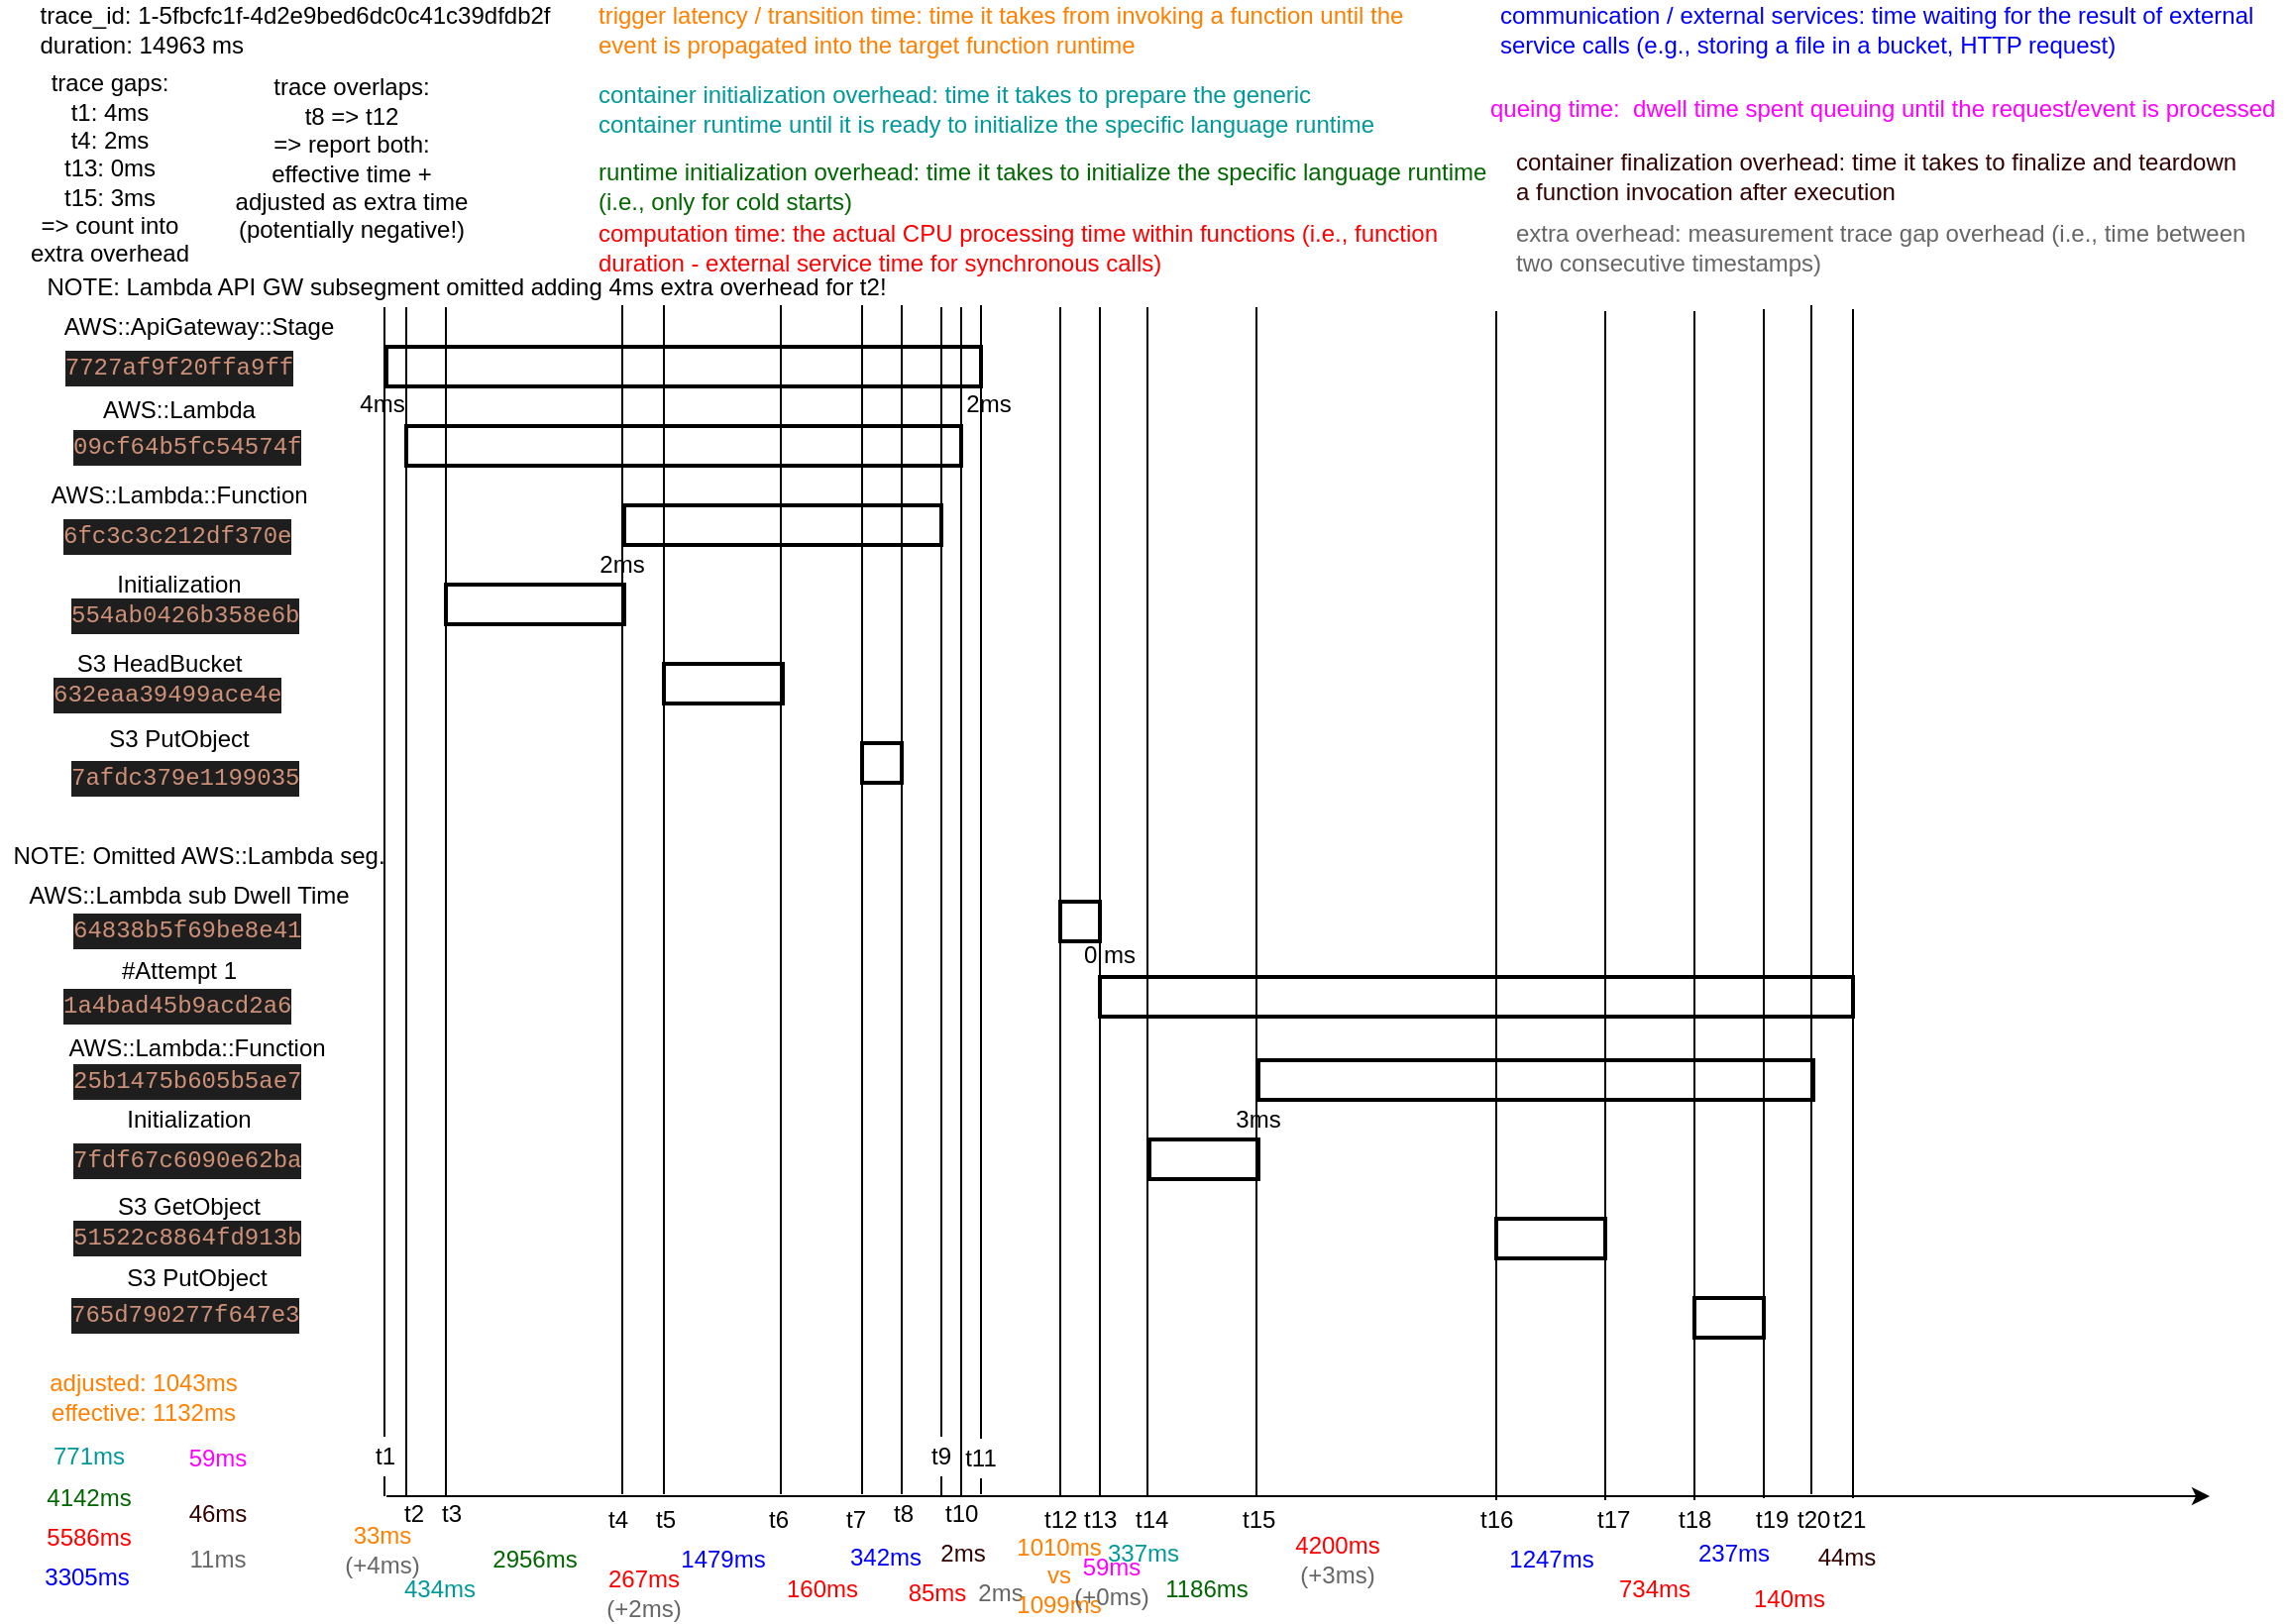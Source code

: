 <mxfile version="13.9.9" type="device"><diagram id="NOKfNVPZADfIZ4LUxPQF" name="Page-1"><mxGraphModel dx="1722" dy="983" grid="1" gridSize="10" guides="1" tooltips="1" connect="1" arrows="1" fold="1" page="1" pageScale="1" pageWidth="1169" pageHeight="827" math="0" shadow="0"><root><mxCell id="0"/><mxCell id="1" parent="0"/><mxCell id="wS4lW1X0qoA21IqHVKgi-1" value="trace_id:&amp;nbsp;1-5fbcfc1f-4d2e9bed6dc0c41c39dfdb2f&lt;br&gt;&lt;div style=&quot;text-align: left&quot;&gt;&lt;span&gt;duration: 14963 ms&lt;/span&gt;&lt;/div&gt;" style="text;html=1;strokeColor=none;fillColor=none;align=center;verticalAlign=middle;whiteSpace=wrap;rounded=0;" parent="1" vertex="1"><mxGeometry x="9" y="10" width="290" height="20" as="geometry"/></mxCell><mxCell id="wS4lW1X0qoA21IqHVKgi-2" value="" style="rounded=0;whiteSpace=wrap;html=1;strokeWidth=2;" parent="1" vertex="1"><mxGeometry x="200" y="180" width="300" height="20" as="geometry"/></mxCell><mxCell id="wS4lW1X0qoA21IqHVKgi-6" value="&lt;div style=&quot;color: rgb(212 , 212 , 212) ; background-color: rgb(30 , 30 , 30) ; font-family: &amp;#34;menlo&amp;#34; , &amp;#34;monaco&amp;#34; , &amp;#34;courier new&amp;#34; , monospace ; line-height: 18px&quot;&gt;&lt;span style=&quot;color: #ce9178&quot;&gt;7727af9f20ffa9ff&lt;/span&gt;&lt;/div&gt;" style="text;html=1;align=center;verticalAlign=middle;resizable=0;points=[];autosize=1;rounded=0;" parent="1" vertex="1"><mxGeometry x="30" y="180" width="130" height="20" as="geometry"/></mxCell><mxCell id="wS4lW1X0qoA21IqHVKgi-8" value="" style="rounded=0;whiteSpace=wrap;html=1;strokeWidth=2;" parent="1" vertex="1"><mxGeometry x="210" y="220" width="280" height="20" as="geometry"/></mxCell><mxCell id="wS4lW1X0qoA21IqHVKgi-9" value="&lt;meta charset=&quot;utf-8&quot;&gt;&lt;div style=&quot;color: rgb(212, 212, 212); background-color: rgb(30, 30, 30); font-family: menlo, monaco, &amp;quot;courier new&amp;quot;, monospace; font-weight: normal; font-size: 12px; line-height: 18px;&quot;&gt;&lt;div&gt;&lt;span style=&quot;color: #ce9178&quot;&gt;09cf64b5fc54574f&lt;/span&gt;&lt;/div&gt;&lt;/div&gt;" style="text;whiteSpace=wrap;html=1;" parent="1" vertex="1"><mxGeometry x="40" y="215" width="140" height="30" as="geometry"/></mxCell><mxCell id="wS4lW1X0qoA21IqHVKgi-10" value="t2" style="text;html=1;strokeColor=none;fillColor=none;align=center;verticalAlign=middle;whiteSpace=wrap;rounded=0;" parent="1" vertex="1"><mxGeometry x="200" y="759" width="28" height="20" as="geometry"/></mxCell><mxCell id="wS4lW1X0qoA21IqHVKgi-11" value="" style="endArrow=classic;html=1;" parent="1" edge="1"><mxGeometry width="50" height="50" relative="1" as="geometry"><mxPoint x="200" y="760" as="sourcePoint"/><mxPoint x="1120" y="760" as="targetPoint"/></mxGeometry></mxCell><mxCell id="wS4lW1X0qoA21IqHVKgi-12" value="&lt;font color=&quot;#ff8000&quot;&gt;33ms&lt;/font&gt;&lt;br&gt;&lt;font color=&quot;#666666&quot;&gt;(+4ms)&lt;/font&gt;" style="text;html=1;strokeColor=none;fillColor=none;align=center;verticalAlign=middle;whiteSpace=wrap;rounded=0;" parent="1" vertex="1"><mxGeometry x="178" y="777" width="40" height="20" as="geometry"/></mxCell><mxCell id="wS4lW1X0qoA21IqHVKgi-13" value="AWS::ApiGateway::Stage" style="text;html=1;align=center;verticalAlign=middle;resizable=0;points=[];autosize=1;" parent="1" vertex="1"><mxGeometry x="30" y="160" width="150" height="20" as="geometry"/></mxCell><mxCell id="wS4lW1X0qoA21IqHVKgi-14" value="AWS::Lambda" style="text;html=1;align=center;verticalAlign=middle;resizable=0;points=[];autosize=1;" parent="1" vertex="1"><mxGeometry x="50" y="202" width="90" height="20" as="geometry"/></mxCell><mxCell id="wS4lW1X0qoA21IqHVKgi-15" value="" style="rounded=0;whiteSpace=wrap;html=1;strokeWidth=2;" parent="1" vertex="1"><mxGeometry x="320" y="260" width="160" height="20" as="geometry"/></mxCell><mxCell id="wS4lW1X0qoA21IqHVKgi-16" value="" style="rounded=0;whiteSpace=wrap;html=1;strokeWidth=2;" parent="1" vertex="1"><mxGeometry x="230" y="300" width="90" height="20" as="geometry"/></mxCell><mxCell id="wS4lW1X0qoA21IqHVKgi-17" value="AWS::Lambda::Function" style="text;html=1;align=center;verticalAlign=middle;resizable=0;points=[];autosize=1;" parent="1" vertex="1"><mxGeometry x="20" y="245" width="150" height="20" as="geometry"/></mxCell><mxCell id="wS4lW1X0qoA21IqHVKgi-18" value="&lt;meta charset=&quot;utf-8&quot;&gt;&lt;div style=&quot;color: rgb(212, 212, 212); background-color: rgb(30, 30, 30); font-family: menlo, monaco, &amp;quot;courier new&amp;quot;, monospace; font-weight: normal; font-size: 12px; line-height: 18px;&quot;&gt;&lt;div&gt;&lt;span style=&quot;color: #ce9178&quot;&gt;6fc3c3c212df370e&lt;/span&gt;&lt;/div&gt;&lt;/div&gt;" style="text;whiteSpace=wrap;html=1;" parent="1" vertex="1"><mxGeometry x="35" y="260" width="140" height="30" as="geometry"/></mxCell><mxCell id="wS4lW1X0qoA21IqHVKgi-19" value="" style="endArrow=none;html=1;" parent="1" source="wS4lW1X0qoA21IqHVKgi-3" edge="1"><mxGeometry width="50" height="50" relative="1" as="geometry"><mxPoint x="199" y="760" as="sourcePoint"/><mxPoint x="199" y="160" as="targetPoint"/></mxGeometry></mxCell><mxCell id="wS4lW1X0qoA21IqHVKgi-20" value="" style="endArrow=none;html=1;" parent="1" edge="1"><mxGeometry width="50" height="50" relative="1" as="geometry"><mxPoint x="210" y="760" as="sourcePoint"/><mxPoint x="210" y="160" as="targetPoint"/></mxGeometry></mxCell><mxCell id="wS4lW1X0qoA21IqHVKgi-21" value="" style="endArrow=none;html=1;" parent="1" edge="1"><mxGeometry width="50" height="50" relative="1" as="geometry"><mxPoint x="230" y="760" as="sourcePoint"/><mxPoint x="230" y="160" as="targetPoint"/></mxGeometry></mxCell><mxCell id="wS4lW1X0qoA21IqHVKgi-22" value="t3" style="text;html=1;strokeColor=none;fillColor=none;align=center;verticalAlign=middle;whiteSpace=wrap;rounded=0;" parent="1" vertex="1"><mxGeometry x="219" y="759" width="28" height="20" as="geometry"/></mxCell><mxCell id="wS4lW1X0qoA21IqHVKgi-23" value="Initialization" style="text;html=1;align=center;verticalAlign=middle;resizable=0;points=[];autosize=1;" parent="1" vertex="1"><mxGeometry x="55" y="290" width="80" height="20" as="geometry"/></mxCell><mxCell id="wS4lW1X0qoA21IqHVKgi-24" value="&lt;font color=&quot;#009999&quot;&gt;434ms&lt;/font&gt;" style="text;html=1;strokeColor=none;fillColor=none;align=center;verticalAlign=middle;whiteSpace=wrap;rounded=0;" parent="1" vertex="1"><mxGeometry x="207" y="797" width="40" height="20" as="geometry"/></mxCell><mxCell id="wS4lW1X0qoA21IqHVKgi-25" value="t4" style="text;html=1;strokeColor=none;fillColor=none;align=left;verticalAlign=middle;whiteSpace=wrap;rounded=0;" parent="1" vertex="1"><mxGeometry x="310" y="762" width="18" height="20" as="geometry"/></mxCell><mxCell id="wS4lW1X0qoA21IqHVKgi-26" value="" style="endArrow=none;html=1;" parent="1" edge="1"><mxGeometry width="50" height="50" relative="1" as="geometry"><mxPoint x="319" y="759" as="sourcePoint"/><mxPoint x="319" y="159" as="targetPoint"/></mxGeometry></mxCell><mxCell id="wS4lW1X0qoA21IqHVKgi-27" value="&lt;font&gt;2956ms&lt;/font&gt;" style="text;html=1;strokeColor=none;fillColor=none;align=center;verticalAlign=middle;whiteSpace=wrap;rounded=0;fontColor=#006600;" parent="1" vertex="1"><mxGeometry x="255" y="782" width="40" height="20" as="geometry"/></mxCell><mxCell id="wS4lW1X0qoA21IqHVKgi-28" value="&lt;meta charset=&quot;utf-8&quot;&gt;&lt;div style=&quot;color: rgb(212, 212, 212); background-color: rgb(30, 30, 30); font-family: menlo, monaco, &amp;quot;courier new&amp;quot;, monospace; font-weight: normal; font-size: 12px; line-height: 18px;&quot;&gt;&lt;div&gt;&lt;span style=&quot;color: #ce9178&quot;&gt;554ab0426b358e6b&lt;/span&gt;&lt;/div&gt;&lt;/div&gt;" style="text;whiteSpace=wrap;html=1;fontColor=#006600;" parent="1" vertex="1"><mxGeometry x="39" y="300" width="140" height="30" as="geometry"/></mxCell><mxCell id="wS4lW1X0qoA21IqHVKgi-29" value="" style="rounded=0;whiteSpace=wrap;html=1;strokeWidth=2;" parent="1" vertex="1"><mxGeometry x="340" y="340" width="60" height="20" as="geometry"/></mxCell><mxCell id="wS4lW1X0qoA21IqHVKgi-30" value="" style="endArrow=none;html=1;" parent="1" edge="1"><mxGeometry width="50" height="50" relative="1" as="geometry"><mxPoint x="340" y="759" as="sourcePoint"/><mxPoint x="340" y="159" as="targetPoint"/></mxGeometry></mxCell><mxCell id="wS4lW1X0qoA21IqHVKgi-31" value="t5" style="text;html=1;strokeColor=none;fillColor=none;align=left;verticalAlign=middle;whiteSpace=wrap;rounded=0;" parent="1" vertex="1"><mxGeometry x="334" y="762" width="18" height="20" as="geometry"/></mxCell><mxCell id="wS4lW1X0qoA21IqHVKgi-32" value="&lt;font color=&quot;#000000&quot;&gt;S3 HeadBucket&lt;/font&gt;" style="text;html=1;align=center;verticalAlign=middle;resizable=0;points=[];autosize=1;fontColor=#006600;" parent="1" vertex="1"><mxGeometry x="35" y="330" width="100" height="20" as="geometry"/></mxCell><mxCell id="wS4lW1X0qoA21IqHVKgi-33" value="&lt;meta charset=&quot;utf-8&quot;&gt;&lt;div style=&quot;color: rgb(212, 212, 212); background-color: rgb(30, 30, 30); font-family: menlo, monaco, &amp;quot;courier new&amp;quot;, monospace; font-weight: normal; font-size: 12px; line-height: 18px;&quot;&gt;&lt;div&gt;&lt;span style=&quot;color: #ce9178&quot;&gt;632eaa39499ace4e&lt;/span&gt;&lt;/div&gt;&lt;/div&gt;" style="text;whiteSpace=wrap;html=1;fontColor=#006600;" parent="1" vertex="1"><mxGeometry x="30" y="340" width="140" height="30" as="geometry"/></mxCell><mxCell id="wS4lW1X0qoA21IqHVKgi-34" value="&lt;font color=&quot;#ff0000&quot;&gt;267ms&lt;/font&gt;&lt;br&gt;&lt;font color=&quot;#666666&quot;&gt;(+2ms)&lt;/font&gt;" style="text;html=1;strokeColor=none;fillColor=none;align=center;verticalAlign=middle;whiteSpace=wrap;rounded=0;fontColor=#006600;" parent="1" vertex="1"><mxGeometry x="310" y="799" width="40" height="20" as="geometry"/></mxCell><mxCell id="wS4lW1X0qoA21IqHVKgi-36" value="" style="rounded=0;whiteSpace=wrap;html=1;strokeWidth=2;" parent="1" vertex="1"><mxGeometry x="440" y="380" width="20" height="20" as="geometry"/></mxCell><mxCell id="wS4lW1X0qoA21IqHVKgi-37" value="" style="endArrow=none;html=1;" parent="1" edge="1"><mxGeometry width="50" height="50" relative="1" as="geometry"><mxPoint x="399" y="759" as="sourcePoint"/><mxPoint x="399" y="159" as="targetPoint"/></mxGeometry></mxCell><mxCell id="wS4lW1X0qoA21IqHVKgi-38" value="t6" style="text;html=1;strokeColor=none;fillColor=none;align=left;verticalAlign=middle;whiteSpace=wrap;rounded=0;" parent="1" vertex="1"><mxGeometry x="391" y="762" width="18" height="20" as="geometry"/></mxCell><mxCell id="wS4lW1X0qoA21IqHVKgi-39" value="&lt;font color=&quot;#0000ff&quot;&gt;1479ms&lt;/font&gt;" style="text;html=1;strokeColor=none;fillColor=none;align=center;verticalAlign=middle;whiteSpace=wrap;rounded=0;fontColor=#006600;" parent="1" vertex="1"><mxGeometry x="350" y="782" width="40" height="20" as="geometry"/></mxCell><mxCell id="wS4lW1X0qoA21IqHVKgi-40" value="" style="endArrow=none;html=1;" parent="1" edge="1"><mxGeometry width="50" height="50" relative="1" as="geometry"><mxPoint x="440" y="759" as="sourcePoint"/><mxPoint x="440" y="159" as="targetPoint"/></mxGeometry></mxCell><mxCell id="wS4lW1X0qoA21IqHVKgi-41" value="t7" style="text;html=1;strokeColor=none;fillColor=none;align=left;verticalAlign=middle;whiteSpace=wrap;rounded=0;" parent="1" vertex="1"><mxGeometry x="430" y="762" width="18" height="20" as="geometry"/></mxCell><mxCell id="wS4lW1X0qoA21IqHVKgi-42" value="&lt;font color=&quot;#ff0000&quot;&gt;160ms&lt;/font&gt;" style="text;html=1;strokeColor=none;fillColor=none;align=center;verticalAlign=middle;whiteSpace=wrap;rounded=0;fontColor=#006600;" parent="1" vertex="1"><mxGeometry x="400" y="797" width="40" height="20" as="geometry"/></mxCell><mxCell id="wS4lW1X0qoA21IqHVKgi-43" value="&lt;font color=&quot;#000000&quot;&gt;S3 PutObject&lt;/font&gt;" style="text;html=1;align=center;verticalAlign=middle;resizable=0;points=[];autosize=1;fontColor=#006600;" parent="1" vertex="1"><mxGeometry x="50" y="368" width="90" height="20" as="geometry"/></mxCell><mxCell id="wS4lW1X0qoA21IqHVKgi-44" value="&lt;meta charset=&quot;utf-8&quot;&gt;&lt;div style=&quot;color: rgb(212, 212, 212); background-color: rgb(30, 30, 30); font-family: menlo, monaco, &amp;quot;courier new&amp;quot;, monospace; font-weight: normal; font-size: 12px; line-height: 18px;&quot;&gt;&lt;div&gt;&lt;span style=&quot;color: #ce9178&quot;&gt;7afdc379e1199035&lt;/span&gt;&lt;/div&gt;&lt;/div&gt;" style="text;whiteSpace=wrap;html=1;fontColor=#006600;" parent="1" vertex="1"><mxGeometry x="39" y="382" width="140" height="30" as="geometry"/></mxCell><mxCell id="wS4lW1X0qoA21IqHVKgi-45" value="" style="endArrow=none;html=1;" parent="1" edge="1"><mxGeometry width="50" height="50" relative="1" as="geometry"><mxPoint x="460" y="759" as="sourcePoint"/><mxPoint x="460" y="159" as="targetPoint"/></mxGeometry></mxCell><mxCell id="wS4lW1X0qoA21IqHVKgi-46" value="t8" style="text;html=1;strokeColor=none;fillColor=none;align=left;verticalAlign=middle;whiteSpace=wrap;rounded=0;" parent="1" vertex="1"><mxGeometry x="454" y="759" width="18" height="20" as="geometry"/></mxCell><mxCell id="wS4lW1X0qoA21IqHVKgi-47" value="&lt;font color=&quot;#0000ff&quot;&gt;342ms&lt;/font&gt;" style="text;html=1;strokeColor=none;fillColor=none;align=center;verticalAlign=middle;whiteSpace=wrap;rounded=0;fontColor=#006600;" parent="1" vertex="1"><mxGeometry x="432" y="781" width="40" height="20" as="geometry"/></mxCell><mxCell id="wS4lW1X0qoA21IqHVKgi-49" value="" style="endArrow=none;html=1;" parent="1" source="wS4lW1X0qoA21IqHVKgi-50" edge="1"><mxGeometry width="50" height="50" relative="1" as="geometry"><mxPoint x="480" y="760" as="sourcePoint"/><mxPoint x="480" y="160" as="targetPoint"/></mxGeometry></mxCell><mxCell id="wS4lW1X0qoA21IqHVKgi-51" value="&lt;font color=&quot;#ff0000&quot;&gt;85ms&lt;/font&gt;" style="text;html=1;strokeColor=none;fillColor=none;align=center;verticalAlign=middle;whiteSpace=wrap;rounded=0;fontColor=#006600;" parent="1" vertex="1"><mxGeometry x="458" y="799" width="40" height="20" as="geometry"/></mxCell><mxCell id="wS4lW1X0qoA21IqHVKgi-52" value="" style="endArrow=none;html=1;" parent="1" edge="1"><mxGeometry width="50" height="50" relative="1" as="geometry"><mxPoint x="490" y="760" as="sourcePoint"/><mxPoint x="490" y="160" as="targetPoint"/></mxGeometry></mxCell><mxCell id="wS4lW1X0qoA21IqHVKgi-53" value="t10" style="text;html=1;strokeColor=none;fillColor=none;align=left;verticalAlign=middle;whiteSpace=wrap;rounded=0;" parent="1" vertex="1"><mxGeometry x="480" y="759" width="18" height="20" as="geometry"/></mxCell><mxCell id="wS4lW1X0qoA21IqHVKgi-54" value="&lt;font color=&quot;#330000&quot;&gt;2ms&lt;/font&gt;" style="text;html=1;strokeColor=none;fillColor=none;align=center;verticalAlign=middle;whiteSpace=wrap;rounded=0;" parent="1" vertex="1"><mxGeometry x="471" y="779" width="40" height="20" as="geometry"/></mxCell><mxCell id="wS4lW1X0qoA21IqHVKgi-55" value="" style="endArrow=none;html=1;" parent="1" source="wS4lW1X0qoA21IqHVKgi-57" edge="1"><mxGeometry width="50" height="50" relative="1" as="geometry"><mxPoint x="500" y="759" as="sourcePoint"/><mxPoint x="500" y="159" as="targetPoint"/></mxGeometry></mxCell><mxCell id="wS4lW1X0qoA21IqHVKgi-56" value="&lt;font color=&quot;#666666&quot;&gt;2ms&lt;/font&gt;" style="text;html=1;strokeColor=none;fillColor=none;align=center;verticalAlign=middle;whiteSpace=wrap;rounded=0;" parent="1" vertex="1"><mxGeometry x="490" y="799" width="40" height="20" as="geometry"/></mxCell><mxCell id="wS4lW1X0qoA21IqHVKgi-57" value="t11" style="text;html=1;strokeColor=none;fillColor=none;align=center;verticalAlign=middle;whiteSpace=wrap;rounded=0;" parent="1" vertex="1"><mxGeometry x="491" y="731" width="18" height="20" as="geometry"/></mxCell><mxCell id="wS4lW1X0qoA21IqHVKgi-58" value="" style="endArrow=none;html=1;" parent="1" target="wS4lW1X0qoA21IqHVKgi-57" edge="1"><mxGeometry width="50" height="50" relative="1" as="geometry"><mxPoint x="500" y="759" as="sourcePoint"/><mxPoint x="500" y="159" as="targetPoint"/></mxGeometry></mxCell><mxCell id="wS4lW1X0qoA21IqHVKgi-3" value="t1" style="text;html=1;strokeColor=none;fillColor=none;align=center;verticalAlign=middle;whiteSpace=wrap;rounded=0;" parent="1" vertex="1"><mxGeometry x="187.5" y="730" width="23" height="20" as="geometry"/></mxCell><mxCell id="wS4lW1X0qoA21IqHVKgi-59" value="" style="endArrow=none;html=1;" parent="1" target="wS4lW1X0qoA21IqHVKgi-3" edge="1"><mxGeometry width="50" height="50" relative="1" as="geometry"><mxPoint x="199" y="760" as="sourcePoint"/><mxPoint x="199" y="160" as="targetPoint"/></mxGeometry></mxCell><mxCell id="wS4lW1X0qoA21IqHVKgi-50" value="t9" style="text;html=1;strokeColor=none;fillColor=none;align=center;verticalAlign=middle;whiteSpace=wrap;rounded=0;" parent="1" vertex="1"><mxGeometry x="471" y="730" width="18" height="20" as="geometry"/></mxCell><mxCell id="wS4lW1X0qoA21IqHVKgi-66" value="" style="endArrow=none;html=1;" parent="1" target="wS4lW1X0qoA21IqHVKgi-50" edge="1"><mxGeometry width="50" height="50" relative="1" as="geometry"><mxPoint x="480" y="760" as="sourcePoint"/><mxPoint x="480" y="160" as="targetPoint"/></mxGeometry></mxCell><mxCell id="wS4lW1X0qoA21IqHVKgi-68" value="NOTE: Lambda API GW subsegment omitted adding 4ms extra overhead for t2!" style="text;html=1;align=center;verticalAlign=middle;resizable=0;points=[];autosize=1;" parent="1" vertex="1"><mxGeometry x="20" y="140" width="440" height="20" as="geometry"/></mxCell><mxCell id="wS4lW1X0qoA21IqHVKgi-69" value="&lt;font color=&quot;#000000&quot;&gt;AWS::Lambda sub Dwell Time&lt;/font&gt;" style="text;html=1;align=center;verticalAlign=middle;resizable=0;points=[];autosize=1;fontColor=#006600;" parent="1" vertex="1"><mxGeometry x="10" y="447" width="180" height="20" as="geometry"/></mxCell><mxCell id="wS4lW1X0qoA21IqHVKgi-70" value="&lt;div style=&quot;color: rgb(212 , 212 , 212) ; background-color: rgb(30 , 30 , 30) ; font-family: &amp;#34;menlo&amp;#34; , &amp;#34;monaco&amp;#34; , &amp;#34;courier new&amp;#34; , monospace ; font-weight: normal ; font-size: 12px ; line-height: 18px&quot;&gt;&lt;div style=&quot;font-family: &amp;#34;menlo&amp;#34; , &amp;#34;monaco&amp;#34; , &amp;#34;courier new&amp;#34; , monospace ; line-height: 18px&quot;&gt;&lt;span style=&quot;color: #ce9178&quot;&gt;64838b5f69be8e41&lt;/span&gt;&lt;/div&gt;&lt;/div&gt;" style="text;whiteSpace=wrap;html=1;fontColor=#006600;" parent="1" vertex="1"><mxGeometry x="40" y="459" width="140" height="30" as="geometry"/></mxCell><mxCell id="wS4lW1X0qoA21IqHVKgi-71" value="" style="rounded=0;whiteSpace=wrap;html=1;strokeWidth=2;" parent="1" vertex="1"><mxGeometry x="540" y="460" width="20" height="20" as="geometry"/></mxCell><mxCell id="wS4lW1X0qoA21IqHVKgi-73" value="" style="endArrow=none;html=1;" parent="1" edge="1"><mxGeometry width="50" height="50" relative="1" as="geometry"><mxPoint x="540" y="760" as="sourcePoint"/><mxPoint x="540" y="160" as="targetPoint"/></mxGeometry></mxCell><mxCell id="wS4lW1X0qoA21IqHVKgi-74" value="t12" style="text;html=1;strokeColor=none;fillColor=none;align=left;verticalAlign=middle;whiteSpace=wrap;rounded=0;" parent="1" vertex="1"><mxGeometry x="530" y="762" width="18" height="20" as="geometry"/></mxCell><mxCell id="wS4lW1X0qoA21IqHVKgi-76" value="&lt;font color=&quot;#ff8000&quot;&gt;1010ms&lt;br&gt;vs 1099ms&lt;br&gt;&lt;/font&gt;" style="text;html=1;strokeColor=none;fillColor=none;align=center;verticalAlign=middle;whiteSpace=wrap;rounded=0;" parent="1" vertex="1"><mxGeometry x="516.5" y="790" width="45" height="20" as="geometry"/></mxCell><mxCell id="wS4lW1X0qoA21IqHVKgi-77" value="" style="endArrow=none;html=1;" parent="1" edge="1"><mxGeometry width="50" height="50" relative="1" as="geometry"><mxPoint x="560" y="760" as="sourcePoint"/><mxPoint x="560" y="160" as="targetPoint"/></mxGeometry></mxCell><mxCell id="wS4lW1X0qoA21IqHVKgi-78" value="t13" style="text;html=1;strokeColor=none;fillColor=none;align=left;verticalAlign=middle;whiteSpace=wrap;rounded=0;" parent="1" vertex="1"><mxGeometry x="550" y="762" width="18" height="20" as="geometry"/></mxCell><mxCell id="wS4lW1X0qoA21IqHVKgi-79" value="&lt;font color=&quot;#ff00ff&quot;&gt;59ms&lt;/font&gt;&lt;br&gt;&lt;font color=&quot;#666666&quot;&gt;(+0ms)&lt;/font&gt;" style="text;html=1;strokeColor=none;fillColor=none;align=center;verticalAlign=middle;whiteSpace=wrap;rounded=0;fontColor=#006600;" parent="1" vertex="1"><mxGeometry x="546" y="793" width="40" height="20" as="geometry"/></mxCell><mxCell id="wS4lW1X0qoA21IqHVKgi-80" value="&lt;meta charset=&quot;utf-8&quot;&gt;&lt;div style=&quot;color: rgb(212, 212, 212); background-color: rgb(30, 30, 30); font-family: menlo, monaco, &amp;quot;courier new&amp;quot;, monospace; font-weight: normal; font-size: 12px; line-height: 18px;&quot;&gt;&lt;div&gt;&lt;span style=&quot;color: #ce9178&quot;&gt;1a4bad45b9acd2a6&lt;/span&gt;&lt;/div&gt;&lt;/div&gt;" style="text;whiteSpace=wrap;html=1;fontColor=#006600;" parent="1" vertex="1"><mxGeometry x="35" y="497" width="140" height="30" as="geometry"/></mxCell><mxCell id="wS4lW1X0qoA21IqHVKgi-81" value="&lt;font color=&quot;#000000&quot;&gt;#Attempt 1&lt;/font&gt;" style="text;html=1;align=center;verticalAlign=middle;resizable=0;points=[];autosize=1;fontColor=#006600;" parent="1" vertex="1"><mxGeometry x="60" y="485" width="70" height="20" as="geometry"/></mxCell><mxCell id="wS4lW1X0qoA21IqHVKgi-82" value="" style="rounded=0;whiteSpace=wrap;html=1;strokeWidth=2;" parent="1" vertex="1"><mxGeometry x="560" y="498" width="380" height="20" as="geometry"/></mxCell><mxCell id="wS4lW1X0qoA21IqHVKgi-83" value="" style="rounded=0;whiteSpace=wrap;html=1;strokeWidth=2;" parent="1" vertex="1"><mxGeometry x="585" y="580" width="55" height="20" as="geometry"/></mxCell><mxCell id="wS4lW1X0qoA21IqHVKgi-84" value="" style="rounded=0;whiteSpace=wrap;html=1;strokeWidth=2;" parent="1" vertex="1"><mxGeometry x="640" y="540" width="280" height="20" as="geometry"/></mxCell><mxCell id="wS4lW1X0qoA21IqHVKgi-86" value="Initialization" style="text;html=1;align=center;verticalAlign=middle;resizable=0;points=[];autosize=1;" parent="1" vertex="1"><mxGeometry x="60" y="560" width="80" height="20" as="geometry"/></mxCell><mxCell id="wS4lW1X0qoA21IqHVKgi-87" value="&lt;meta charset=&quot;utf-8&quot;&gt;&lt;div style=&quot;color: rgb(212, 212, 212); background-color: rgb(30, 30, 30); font-family: menlo, monaco, &amp;quot;courier new&amp;quot;, monospace; font-weight: normal; font-size: 12px; line-height: 18px;&quot;&gt;&lt;div&gt;&lt;span style=&quot;color: #ce9178&quot;&gt;7fdf67c6090e62ba&lt;/span&gt;&lt;/div&gt;&lt;/div&gt;" style="text;whiteSpace=wrap;html=1;fontColor=#006600;" parent="1" vertex="1"><mxGeometry x="40" y="575" width="140" height="30" as="geometry"/></mxCell><mxCell id="wS4lW1X0qoA21IqHVKgi-88" value="" style="endArrow=none;html=1;" parent="1" edge="1"><mxGeometry width="50" height="50" relative="1" as="geometry"><mxPoint x="584" y="760" as="sourcePoint"/><mxPoint x="584" y="160" as="targetPoint"/></mxGeometry></mxCell><mxCell id="wS4lW1X0qoA21IqHVKgi-89" value="t14" style="text;html=1;strokeColor=none;fillColor=none;align=left;verticalAlign=middle;whiteSpace=wrap;rounded=0;" parent="1" vertex="1"><mxGeometry x="576" y="762" width="18" height="20" as="geometry"/></mxCell><mxCell id="wS4lW1X0qoA21IqHVKgi-90" value="&lt;font color=&quot;#009999&quot;&gt;337ms&lt;/font&gt;" style="text;html=1;strokeColor=none;fillColor=none;align=center;verticalAlign=middle;whiteSpace=wrap;rounded=0;" parent="1" vertex="1"><mxGeometry x="561.5" y="779" width="40" height="20" as="geometry"/></mxCell><mxCell id="wS4lW1X0qoA21IqHVKgi-91" value="" style="endArrow=none;html=1;" parent="1" edge="1"><mxGeometry width="50" height="50" relative="1" as="geometry"><mxPoint x="639" y="760" as="sourcePoint"/><mxPoint x="639" y="160" as="targetPoint"/></mxGeometry></mxCell><mxCell id="wS4lW1X0qoA21IqHVKgi-92" value="t15" style="text;html=1;strokeColor=none;fillColor=none;align=left;verticalAlign=middle;whiteSpace=wrap;rounded=0;" parent="1" vertex="1"><mxGeometry x="630" y="762" width="18" height="20" as="geometry"/></mxCell><mxCell id="wS4lW1X0qoA21IqHVKgi-93" value="&lt;font&gt;1186ms&lt;/font&gt;" style="text;html=1;strokeColor=none;fillColor=none;align=center;verticalAlign=middle;whiteSpace=wrap;rounded=0;fontColor=#006600;" parent="1" vertex="1"><mxGeometry x="594" y="797" width="40" height="20" as="geometry"/></mxCell><mxCell id="wS4lW1X0qoA21IqHVKgi-94" value="AWS::Lambda::Function" style="text;html=1;align=center;verticalAlign=middle;resizable=0;points=[];autosize=1;" parent="1" vertex="1"><mxGeometry x="29" y="524" width="150" height="20" as="geometry"/></mxCell><mxCell id="wS4lW1X0qoA21IqHVKgi-95" value="&lt;meta charset=&quot;utf-8&quot;&gt;&lt;div style=&quot;color: rgb(212, 212, 212); background-color: rgb(30, 30, 30); font-family: menlo, monaco, &amp;quot;courier new&amp;quot;, monospace; font-weight: normal; font-size: 12px; line-height: 18px;&quot;&gt;&lt;div&gt;&lt;span style=&quot;color: #ce9178&quot;&gt;25b1475b605b5ae7&lt;/span&gt;&lt;/div&gt;&lt;/div&gt;" style="text;whiteSpace=wrap;html=1;fontColor=#006600;" parent="1" vertex="1"><mxGeometry x="40" y="535" width="140" height="30" as="geometry"/></mxCell><mxCell id="wS4lW1X0qoA21IqHVKgi-96" value="" style="rounded=0;whiteSpace=wrap;html=1;strokeWidth=2;" parent="1" vertex="1"><mxGeometry x="760" y="620" width="55" height="20" as="geometry"/></mxCell><mxCell id="wS4lW1X0qoA21IqHVKgi-97" value="" style="endArrow=none;html=1;" parent="1" edge="1"><mxGeometry width="50" height="50" relative="1" as="geometry"><mxPoint x="760" y="762" as="sourcePoint"/><mxPoint x="760" y="162" as="targetPoint"/></mxGeometry></mxCell><mxCell id="wS4lW1X0qoA21IqHVKgi-98" value="t16" style="text;html=1;strokeColor=none;fillColor=none;align=left;verticalAlign=middle;whiteSpace=wrap;rounded=0;" parent="1" vertex="1"><mxGeometry x="750" y="762" width="18" height="20" as="geometry"/></mxCell><mxCell id="wS4lW1X0qoA21IqHVKgi-99" value="&lt;meta charset=&quot;utf-8&quot;&gt;&lt;div style=&quot;color: rgb(212, 212, 212); background-color: rgb(30, 30, 30); font-family: menlo, monaco, &amp;quot;courier new&amp;quot;, monospace; font-weight: normal; font-size: 12px; line-height: 18px;&quot;&gt;&lt;div&gt;&lt;span style=&quot;color: #ce9178&quot;&gt;51522c8864fd913b&lt;/span&gt;&lt;/div&gt;&lt;/div&gt;" style="text;whiteSpace=wrap;html=1;fontColor=#006600;" parent="1" vertex="1"><mxGeometry x="40" y="614" width="140" height="30" as="geometry"/></mxCell><mxCell id="wS4lW1X0qoA21IqHVKgi-100" value="&lt;font color=&quot;#000000&quot;&gt;S3 GetObject&lt;/font&gt;" style="text;html=1;align=center;verticalAlign=middle;resizable=0;points=[];autosize=1;fontColor=#006600;" parent="1" vertex="1"><mxGeometry x="55" y="604" width="90" height="20" as="geometry"/></mxCell><mxCell id="wS4lW1X0qoA21IqHVKgi-101" value="&lt;font color=&quot;#ff0000&quot;&gt;4200ms&lt;/font&gt;&lt;br&gt;&lt;font color=&quot;#666666&quot;&gt;(+3ms)&lt;/font&gt;" style="text;html=1;strokeColor=none;fillColor=none;align=center;verticalAlign=middle;whiteSpace=wrap;rounded=0;fontColor=#006600;" parent="1" vertex="1"><mxGeometry x="660" y="782" width="40" height="20" as="geometry"/></mxCell><mxCell id="wS4lW1X0qoA21IqHVKgi-102" value="3ms" style="text;html=1;strokeColor=none;fillColor=none;align=center;verticalAlign=middle;whiteSpace=wrap;rounded=0;" parent="1" vertex="1"><mxGeometry x="620" y="560" width="40" height="20" as="geometry"/></mxCell><mxCell id="wS4lW1X0qoA21IqHVKgi-103" value="2ms" style="text;html=1;strokeColor=none;fillColor=none;align=center;verticalAlign=middle;whiteSpace=wrap;rounded=0;" parent="1" vertex="1"><mxGeometry x="299" y="280" width="40" height="20" as="geometry"/></mxCell><mxCell id="wS4lW1X0qoA21IqHVKgi-104" value="" style="endArrow=none;html=1;" parent="1" edge="1"><mxGeometry width="50" height="50" relative="1" as="geometry"><mxPoint x="815" y="762" as="sourcePoint"/><mxPoint x="815" y="162" as="targetPoint"/></mxGeometry></mxCell><mxCell id="wS4lW1X0qoA21IqHVKgi-105" value="t17" style="text;html=1;strokeColor=none;fillColor=none;align=left;verticalAlign=middle;whiteSpace=wrap;rounded=0;" parent="1" vertex="1"><mxGeometry x="809" y="762" width="18" height="20" as="geometry"/></mxCell><mxCell id="wS4lW1X0qoA21IqHVKgi-106" value="&lt;font color=&quot;#0000ff&quot;&gt;1247ms&lt;/font&gt;" style="text;html=1;strokeColor=none;fillColor=none;align=center;verticalAlign=middle;whiteSpace=wrap;rounded=0;fontColor=#006600;" parent="1" vertex="1"><mxGeometry x="767.5" y="782" width="40" height="20" as="geometry"/></mxCell><mxCell id="wS4lW1X0qoA21IqHVKgi-107" value="" style="rounded=0;whiteSpace=wrap;html=1;strokeWidth=2;" parent="1" vertex="1"><mxGeometry x="860" y="660" width="35" height="20" as="geometry"/></mxCell><mxCell id="wS4lW1X0qoA21IqHVKgi-108" value="" style="endArrow=none;html=1;" parent="1" edge="1"><mxGeometry width="50" height="50" relative="1" as="geometry"><mxPoint x="860" y="762" as="sourcePoint"/><mxPoint x="860" y="162" as="targetPoint"/></mxGeometry></mxCell><mxCell id="wS4lW1X0qoA21IqHVKgi-109" value="t18" style="text;html=1;strokeColor=none;fillColor=none;align=left;verticalAlign=middle;whiteSpace=wrap;rounded=0;" parent="1" vertex="1"><mxGeometry x="850" y="762" width="18" height="20" as="geometry"/></mxCell><mxCell id="wS4lW1X0qoA21IqHVKgi-110" value="&lt;meta charset=&quot;utf-8&quot;&gt;&lt;div style=&quot;color: rgb(212, 212, 212); background-color: rgb(30, 30, 30); font-family: menlo, monaco, &amp;quot;courier new&amp;quot;, monospace; font-weight: normal; font-size: 12px; line-height: 18px;&quot;&gt;&lt;div&gt;&lt;span style=&quot;color: #ce9178&quot;&gt;765d790277f647e3&lt;/span&gt;&lt;/div&gt;&lt;/div&gt;" style="text;whiteSpace=wrap;html=1;fontColor=#006600;" parent="1" vertex="1"><mxGeometry x="39" y="653" width="140" height="30" as="geometry"/></mxCell><mxCell id="wS4lW1X0qoA21IqHVKgi-111" value="&lt;font color=&quot;#000000&quot;&gt;S3 PutObject&lt;/font&gt;" style="text;html=1;align=center;verticalAlign=middle;resizable=0;points=[];autosize=1;fontColor=#006600;" parent="1" vertex="1"><mxGeometry x="59" y="640" width="90" height="20" as="geometry"/></mxCell><mxCell id="wS4lW1X0qoA21IqHVKgi-112" value="&lt;font color=&quot;#ff0000&quot;&gt;734ms&lt;br&gt;&lt;/font&gt;" style="text;html=1;strokeColor=none;fillColor=none;align=center;verticalAlign=middle;whiteSpace=wrap;rounded=0;fontColor=#006600;" parent="1" vertex="1"><mxGeometry x="820" y="797" width="40" height="20" as="geometry"/></mxCell><mxCell id="wS4lW1X0qoA21IqHVKgi-113" value="" style="endArrow=none;html=1;" parent="1" edge="1"><mxGeometry width="50" height="50" relative="1" as="geometry"><mxPoint x="895" y="761" as="sourcePoint"/><mxPoint x="895" y="161" as="targetPoint"/></mxGeometry></mxCell><mxCell id="wS4lW1X0qoA21IqHVKgi-114" value="t19" style="text;html=1;strokeColor=none;fillColor=none;align=left;verticalAlign=middle;whiteSpace=wrap;rounded=0;" parent="1" vertex="1"><mxGeometry x="889" y="762" width="18" height="20" as="geometry"/></mxCell><mxCell id="wS4lW1X0qoA21IqHVKgi-115" value="&lt;font color=&quot;#0000ff&quot;&gt;237ms&lt;/font&gt;" style="text;html=1;strokeColor=none;fillColor=none;align=center;verticalAlign=middle;whiteSpace=wrap;rounded=0;fontColor=#006600;" parent="1" vertex="1"><mxGeometry x="860" y="779" width="40" height="20" as="geometry"/></mxCell><mxCell id="wS4lW1X0qoA21IqHVKgi-116" value="" style="endArrow=none;html=1;" parent="1" edge="1"><mxGeometry width="50" height="50" relative="1" as="geometry"><mxPoint x="919" y="759" as="sourcePoint"/><mxPoint x="919" y="159" as="targetPoint"/></mxGeometry></mxCell><mxCell id="wS4lW1X0qoA21IqHVKgi-117" value="t20" style="text;html=1;strokeColor=none;fillColor=none;align=left;verticalAlign=middle;whiteSpace=wrap;rounded=0;" parent="1" vertex="1"><mxGeometry x="910" y="762" width="18" height="20" as="geometry"/></mxCell><mxCell id="wS4lW1X0qoA21IqHVKgi-118" value="&lt;font color=&quot;#ff0000&quot;&gt;140ms&lt;br&gt;&lt;/font&gt;" style="text;html=1;strokeColor=none;fillColor=none;align=center;verticalAlign=middle;whiteSpace=wrap;rounded=0;fontColor=#006600;" parent="1" vertex="1"><mxGeometry x="888" y="802" width="40" height="20" as="geometry"/></mxCell><mxCell id="wS4lW1X0qoA21IqHVKgi-119" value="" style="endArrow=none;html=1;" parent="1" edge="1"><mxGeometry width="50" height="50" relative="1" as="geometry"><mxPoint x="940" y="761" as="sourcePoint"/><mxPoint x="940" y="161" as="targetPoint"/></mxGeometry></mxCell><mxCell id="wS4lW1X0qoA21IqHVKgi-120" value="t21" style="text;html=1;strokeColor=none;fillColor=none;align=left;verticalAlign=middle;whiteSpace=wrap;rounded=0;" parent="1" vertex="1"><mxGeometry x="928" y="762" width="18" height="20" as="geometry"/></mxCell><mxCell id="wS4lW1X0qoA21IqHVKgi-121" value="&lt;font color=&quot;#330000&quot;&gt;44ms&lt;/font&gt;" style="text;html=1;strokeColor=none;fillColor=none;align=center;verticalAlign=middle;whiteSpace=wrap;rounded=0;" parent="1" vertex="1"><mxGeometry x="917" y="781" width="40" height="20" as="geometry"/></mxCell><mxCell id="wS4lW1X0qoA21IqHVKgi-122" value="0 ms" style="text;html=1;strokeColor=none;fillColor=none;align=center;verticalAlign=middle;whiteSpace=wrap;rounded=0;" parent="1" vertex="1"><mxGeometry x="545" y="477" width="40" height="20" as="geometry"/></mxCell><mxCell id="msk9UPSK_bmXB_EcHswR-1" value="trace gaps:&lt;br&gt;t1: 4ms&lt;br&gt;t4: 2ms&lt;br&gt;t13: 0ms&lt;br&gt;t15: 3ms&lt;br&gt;=&amp;gt; count into &lt;br&gt;extra overhead" style="text;html=1;align=center;verticalAlign=middle;resizable=0;points=[];autosize=1;" vertex="1" parent="1"><mxGeometry x="10" y="40" width="100" height="100" as="geometry"/></mxCell><mxCell id="msk9UPSK_bmXB_EcHswR-2" value="trace overlaps:&lt;br&gt;t8 =&amp;gt; t12&lt;br&gt;=&amp;gt; report both:&lt;br&gt;effective time +&lt;br&gt;adjusted as extra time&lt;br&gt;(potentially negative!)" style="text;html=1;align=center;verticalAlign=middle;resizable=0;points=[];autosize=1;" vertex="1" parent="1"><mxGeometry x="117" y="40" width="130" height="90" as="geometry"/></mxCell><mxCell id="msk9UPSK_bmXB_EcHswR-3" value="&lt;font color=&quot;#ff8000&quot;&gt;trigger latency / transition time: time it takes from invoking a function until the event is propagated into the target function runtime&lt;/font&gt;" style="text;html=1;strokeColor=none;fillColor=none;align=left;verticalAlign=middle;whiteSpace=wrap;rounded=0;" vertex="1" parent="1"><mxGeometry x="305.25" y="10" width="426" height="20" as="geometry"/></mxCell><mxCell id="msk9UPSK_bmXB_EcHswR-4" value="&lt;font color=&quot;#009999&quot;&gt;container initialization overhead: time it takes to prepare the generic container runtime until it is ready to initialize the specific language runtime&lt;/font&gt;" style="text;html=1;strokeColor=none;fillColor=none;align=left;verticalAlign=middle;whiteSpace=wrap;rounded=0;" vertex="1" parent="1"><mxGeometry x="305.25" y="50" width="404" height="20" as="geometry"/></mxCell><mxCell id="msk9UPSK_bmXB_EcHswR-5" value="&lt;font&gt;runtime initialization overhead: time it takes to initialize the specific language runtime (i.e., only for cold starts)&lt;/font&gt;" style="text;html=1;strokeColor=none;fillColor=none;align=left;verticalAlign=middle;whiteSpace=wrap;rounded=0;fontColor=#006600;" vertex="1" parent="1"><mxGeometry x="305.25" y="89" width="467.5" height="20" as="geometry"/></mxCell><mxCell id="msk9UPSK_bmXB_EcHswR-6" value="&lt;font color=&quot;#ff0000&quot;&gt;computation time: the actual CPU processing time within functions (i.e., function duration - external service time for synchronous calls)&lt;/font&gt;" style="text;html=1;strokeColor=none;fillColor=none;align=left;verticalAlign=middle;whiteSpace=wrap;rounded=0;fontColor=#006600;" vertex="1" parent="1"><mxGeometry x="305.25" y="120" width="450" height="20" as="geometry"/></mxCell><mxCell id="msk9UPSK_bmXB_EcHswR-7" value="&lt;font color=&quot;#0000ff&quot;&gt;communication / external services:&amp;nbsp;time waiting for the result of external service calls (e.g., storing a file in a bucket, HTTP request)&lt;/font&gt;" style="text;html=1;strokeColor=none;fillColor=none;align=left;verticalAlign=middle;whiteSpace=wrap;rounded=0;fontColor=#006600;" vertex="1" parent="1"><mxGeometry x="760" y="10" width="390" height="20" as="geometry"/></mxCell><mxCell id="msk9UPSK_bmXB_EcHswR-8" value="&lt;font color=&quot;#ff00ff&quot;&gt;queing time:&amp;nbsp;&amp;nbsp;dwell time spent queuing until the request/event is processed&lt;/font&gt;" style="text;html=1;strokeColor=none;fillColor=none;align=left;verticalAlign=middle;whiteSpace=wrap;rounded=0;fontColor=#006600;" vertex="1" parent="1"><mxGeometry x="755.25" y="50" width="402.5" height="20" as="geometry"/></mxCell><mxCell id="msk9UPSK_bmXB_EcHswR-9" value="&lt;font color=&quot;#666666&quot;&gt;extra overhead: measurement trace gap overhead (i.e., time between two consecutive timestamps)&lt;/font&gt;" style="text;html=1;strokeColor=none;fillColor=none;align=left;verticalAlign=middle;whiteSpace=wrap;rounded=0;" vertex="1" parent="1"><mxGeometry x="768" y="120" width="372" height="20" as="geometry"/></mxCell><mxCell id="msk9UPSK_bmXB_EcHswR-11" value="&lt;font color=&quot;#ff8000&quot;&gt;adjusted: 1043ms&lt;br&gt;effective: 1132ms&lt;br&gt;&lt;/font&gt;" style="text;html=1;strokeColor=none;fillColor=none;align=center;verticalAlign=middle;whiteSpace=wrap;rounded=0;" vertex="1" parent="1"><mxGeometry x="20" y="700" width="115" height="20" as="geometry"/></mxCell><mxCell id="msk9UPSK_bmXB_EcHswR-12" value="&lt;font color=&quot;#009999&quot;&gt;771ms&lt;/font&gt;" style="text;html=1;strokeColor=none;fillColor=none;align=center;verticalAlign=middle;whiteSpace=wrap;rounded=0;" vertex="1" parent="1"><mxGeometry x="30" y="730" width="40" height="20" as="geometry"/></mxCell><mxCell id="msk9UPSK_bmXB_EcHswR-13" value="&lt;font&gt;4142ms&lt;/font&gt;" style="text;html=1;strokeColor=none;fillColor=none;align=center;verticalAlign=middle;whiteSpace=wrap;rounded=0;fontColor=#006600;" vertex="1" parent="1"><mxGeometry x="30" y="751" width="40" height="20" as="geometry"/></mxCell><mxCell id="msk9UPSK_bmXB_EcHswR-14" value="&lt;font color=&quot;#ff0000&quot;&gt;5586ms&lt;/font&gt;" style="text;html=1;strokeColor=none;fillColor=none;align=center;verticalAlign=middle;whiteSpace=wrap;rounded=0;fontColor=#006600;" vertex="1" parent="1"><mxGeometry x="30" y="771" width="40" height="20" as="geometry"/></mxCell><mxCell id="msk9UPSK_bmXB_EcHswR-15" value="&lt;font color=&quot;#0000ff&quot;&gt;3305ms&lt;/font&gt;" style="text;html=1;strokeColor=none;fillColor=none;align=center;verticalAlign=middle;whiteSpace=wrap;rounded=0;fontColor=#006600;" vertex="1" parent="1"><mxGeometry x="29" y="791" width="40" height="20" as="geometry"/></mxCell><mxCell id="msk9UPSK_bmXB_EcHswR-16" value="&lt;font color=&quot;#ff00ff&quot;&gt;59ms&lt;/font&gt;" style="text;html=1;strokeColor=none;fillColor=none;align=center;verticalAlign=middle;whiteSpace=wrap;rounded=0;fontColor=#006600;" vertex="1" parent="1"><mxGeometry x="95" y="731" width="40" height="20" as="geometry"/></mxCell><mxCell id="msk9UPSK_bmXB_EcHswR-18" value="&lt;font color=&quot;#666666&quot;&gt;11ms&lt;/font&gt;" style="text;html=1;strokeColor=none;fillColor=none;align=center;verticalAlign=middle;whiteSpace=wrap;rounded=0;" vertex="1" parent="1"><mxGeometry x="95" y="782" width="40" height="20" as="geometry"/></mxCell><mxCell id="msk9UPSK_bmXB_EcHswR-20" value="4ms" style="text;html=1;strokeColor=none;fillColor=none;align=center;verticalAlign=middle;whiteSpace=wrap;rounded=0;" vertex="1" parent="1"><mxGeometry x="178" y="199" width="40" height="20" as="geometry"/></mxCell><mxCell id="msk9UPSK_bmXB_EcHswR-22" value="&lt;font color=&quot;#330000&quot;&gt;container finalization overhead: time it takes to finalize and teardown a function invocation after execution&lt;/font&gt;" style="text;html=1;strokeColor=none;fillColor=none;align=left;verticalAlign=middle;whiteSpace=wrap;rounded=0;" vertex="1" parent="1"><mxGeometry x="768" y="84" width="372" height="20" as="geometry"/></mxCell><mxCell id="msk9UPSK_bmXB_EcHswR-23" value="&lt;font color=&quot;#330000&quot;&gt;46ms&lt;/font&gt;" style="text;html=1;strokeColor=none;fillColor=none;align=center;verticalAlign=middle;whiteSpace=wrap;rounded=0;" vertex="1" parent="1"><mxGeometry x="95" y="759" width="40" height="20" as="geometry"/></mxCell><mxCell id="msk9UPSK_bmXB_EcHswR-24" value="NOTE: Omitted AWS::Lambda seg." style="text;html=1;align=center;verticalAlign=middle;resizable=0;points=[];autosize=1;" vertex="1" parent="1"><mxGeometry x="5" y="427" width="200" height="20" as="geometry"/></mxCell><mxCell id="msk9UPSK_bmXB_EcHswR-25" value="2ms" style="text;html=1;strokeColor=none;fillColor=none;align=center;verticalAlign=middle;whiteSpace=wrap;rounded=0;" vertex="1" parent="1"><mxGeometry x="484" y="199" width="40" height="20" as="geometry"/></mxCell></root></mxGraphModel></diagram></mxfile>